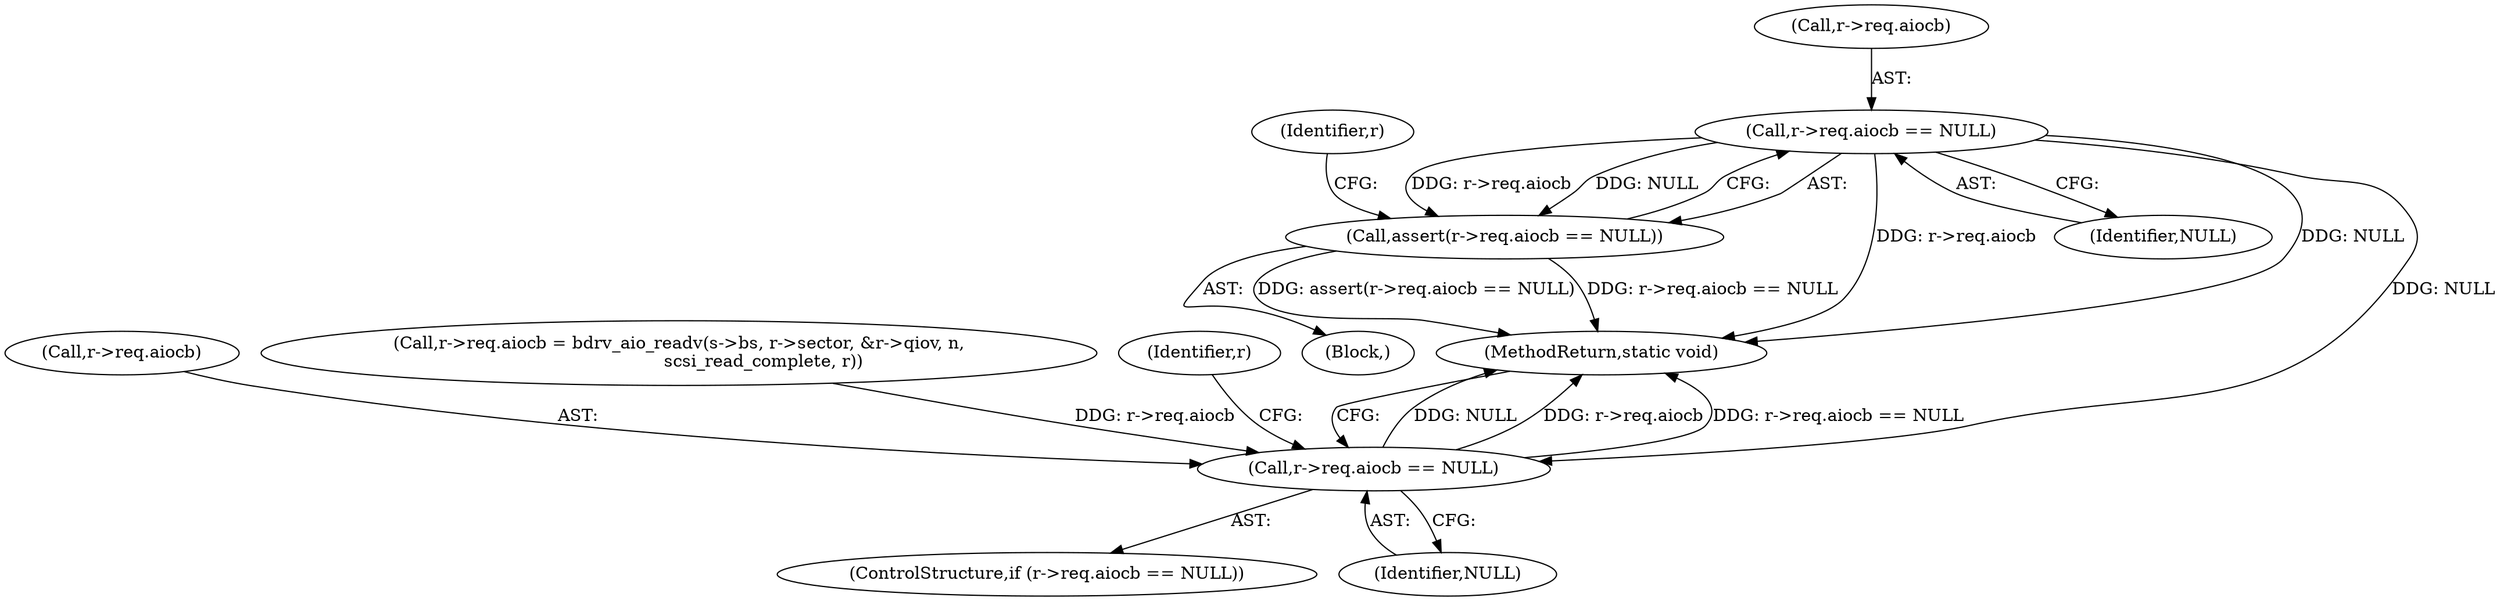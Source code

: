 digraph "0_qemu_103b40f51e4012b3b0ad20f615562a1806d7f49a_0@pointer" {
"1000177" [label="(Call,r->req.aiocb == NULL)"];
"1000176" [label="(Call,assert(r->req.aiocb == NULL))"];
"1000279" [label="(Call,r->req.aiocb == NULL)"];
"1000183" [label="(Identifier,NULL)"];
"1000178" [label="(Call,r->req.aiocb)"];
"1000104" [label="(Block,)"];
"1000177" [label="(Call,r->req.aiocb == NULL)"];
"1000291" [label="(MethodReturn,static void)"];
"1000280" [label="(Call,r->req.aiocb)"];
"1000279" [label="(Call,r->req.aiocb == NULL)"];
"1000189" [label="(Identifier,r)"];
"1000258" [label="(Call,r->req.aiocb = bdrv_aio_readv(s->bs, r->sector, &r->qiov, n,\n                               scsi_read_complete, r))"];
"1000288" [label="(Identifier,r)"];
"1000278" [label="(ControlStructure,if (r->req.aiocb == NULL))"];
"1000176" [label="(Call,assert(r->req.aiocb == NULL))"];
"1000285" [label="(Identifier,NULL)"];
"1000177" -> "1000176"  [label="AST: "];
"1000177" -> "1000183"  [label="CFG: "];
"1000178" -> "1000177"  [label="AST: "];
"1000183" -> "1000177"  [label="AST: "];
"1000176" -> "1000177"  [label="CFG: "];
"1000177" -> "1000291"  [label="DDG: r->req.aiocb"];
"1000177" -> "1000291"  [label="DDG: NULL"];
"1000177" -> "1000176"  [label="DDG: r->req.aiocb"];
"1000177" -> "1000176"  [label="DDG: NULL"];
"1000177" -> "1000279"  [label="DDG: NULL"];
"1000176" -> "1000104"  [label="AST: "];
"1000189" -> "1000176"  [label="CFG: "];
"1000176" -> "1000291"  [label="DDG: assert(r->req.aiocb == NULL)"];
"1000176" -> "1000291"  [label="DDG: r->req.aiocb == NULL"];
"1000279" -> "1000278"  [label="AST: "];
"1000279" -> "1000285"  [label="CFG: "];
"1000280" -> "1000279"  [label="AST: "];
"1000285" -> "1000279"  [label="AST: "];
"1000288" -> "1000279"  [label="CFG: "];
"1000291" -> "1000279"  [label="CFG: "];
"1000279" -> "1000291"  [label="DDG: NULL"];
"1000279" -> "1000291"  [label="DDG: r->req.aiocb"];
"1000279" -> "1000291"  [label="DDG: r->req.aiocb == NULL"];
"1000258" -> "1000279"  [label="DDG: r->req.aiocb"];
}
